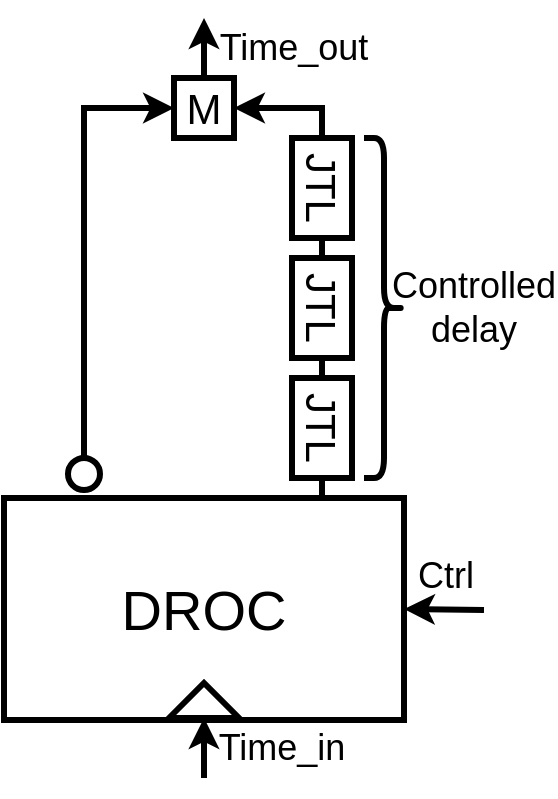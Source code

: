 <mxfile version="24.2.3" type="google">
  <diagram name="Page-1" id="wSPMSMsArdjjlvC-0VFi">
    <mxGraphModel grid="1" page="1" gridSize="10" guides="1" tooltips="1" connect="1" arrows="1" fold="1" pageScale="1" pageWidth="850" pageHeight="1100" math="0" shadow="0">
      <root>
        <mxCell id="0" />
        <mxCell id="1" parent="0" />
        <mxCell id="t5c1oDLXOIsxbmZu2U_f-7" style="edgeStyle=orthogonalEdgeStyle;rounded=0;orthogonalLoop=1;jettySize=auto;html=1;exitX=0.25;exitY=0;exitDx=0;exitDy=0;entryX=0;entryY=0.5;entryDx=0;entryDy=0;strokeWidth=3;fontSize=15;" edge="1" parent="1" source="t5c1oDLXOIsxbmZu2U_f-3" target="t5c1oDLXOIsxbmZu2U_f-37">
          <mxGeometry relative="1" as="geometry">
            <mxPoint x="200" y="230" as="targetPoint" />
            <Array as="points">
              <mxPoint x="200" y="401" />
              <mxPoint x="200" y="225" />
            </Array>
          </mxGeometry>
        </mxCell>
        <mxCell id="t5c1oDLXOIsxbmZu2U_f-1" value="&lt;font style=&quot;font-size: 28px;&quot;&gt;DROC&lt;/font&gt;" style="rounded=0;whiteSpace=wrap;html=1;strokeWidth=3;fontSize=15;" vertex="1" parent="1">
          <mxGeometry x="160" y="420" width="200" height="111" as="geometry" />
        </mxCell>
        <mxCell id="t5c1oDLXOIsxbmZu2U_f-2" value="" style="triangle;whiteSpace=wrap;html=1;rotation=-90;strokeWidth=3;fontSize=15;" vertex="1" parent="1">
          <mxGeometry x="251.25" y="503.75" width="17.5" height="35" as="geometry" />
        </mxCell>
        <mxCell id="t5c1oDLXOIsxbmZu2U_f-24" style="edgeStyle=orthogonalEdgeStyle;rounded=0;orthogonalLoop=1;jettySize=auto;html=1;exitX=0;exitY=0.5;exitDx=0;exitDy=0;strokeWidth=3;fontSize=15;endArrow=none;endFill=0;" edge="1" parent="1">
          <mxGeometry relative="1" as="geometry">
            <mxPoint x="318.992" y="410" as="targetPoint" />
            <mxPoint x="319" y="420" as="sourcePoint" />
          </mxGeometry>
        </mxCell>
        <mxCell id="t5c1oDLXOIsxbmZu2U_f-25" style="edgeStyle=orthogonalEdgeStyle;rounded=0;orthogonalLoop=1;jettySize=auto;html=1;exitX=0;exitY=0.5;exitDx=0;exitDy=0;strokeWidth=3;fontSize=15;endArrow=none;endFill=0;" edge="1" parent="1" source="t5c1oDLXOIsxbmZu2U_f-26">
          <mxGeometry relative="1" as="geometry">
            <mxPoint x="318.992" y="350" as="targetPoint" />
          </mxGeometry>
        </mxCell>
        <mxCell id="t5c1oDLXOIsxbmZu2U_f-26" value="&lt;font style=&quot;font-size: 21px;&quot;&gt;JTL&lt;br style=&quot;font-size: 21px;&quot;&gt;&lt;/font&gt;" style="rounded=0;whiteSpace=wrap;html=1;rotation=90;strokeWidth=3;fontSize=21;" vertex="1" parent="1">
          <mxGeometry x="294" y="370" width="50" height="30" as="geometry" />
        </mxCell>
        <mxCell id="t5c1oDLXOIsxbmZu2U_f-27" style="edgeStyle=orthogonalEdgeStyle;rounded=0;orthogonalLoop=1;jettySize=auto;html=1;exitX=0;exitY=0.5;exitDx=0;exitDy=0;strokeWidth=3;fontSize=15;endArrow=none;endFill=0;" edge="1" parent="1" source="t5c1oDLXOIsxbmZu2U_f-28">
          <mxGeometry relative="1" as="geometry">
            <mxPoint x="318.992" y="290" as="targetPoint" />
          </mxGeometry>
        </mxCell>
        <mxCell id="t5c1oDLXOIsxbmZu2U_f-28" value="&lt;font style=&quot;font-size: 21px;&quot;&gt;JTL&lt;br style=&quot;font-size: 21px;&quot;&gt;&lt;/font&gt;" style="rounded=0;whiteSpace=wrap;html=1;rotation=90;strokeWidth=3;fontSize=21;" vertex="1" parent="1">
          <mxGeometry x="294" y="310" width="50" height="30" as="geometry" />
        </mxCell>
        <mxCell id="t5c1oDLXOIsxbmZu2U_f-29" style="edgeStyle=orthogonalEdgeStyle;rounded=0;orthogonalLoop=1;jettySize=auto;html=1;exitX=0;exitY=0.5;exitDx=0;exitDy=0;entryX=1;entryY=0.5;entryDx=0;entryDy=0;strokeWidth=3;fontSize=15;" edge="1" parent="1" source="t5c1oDLXOIsxbmZu2U_f-30" target="t5c1oDLXOIsxbmZu2U_f-37">
          <mxGeometry relative="1" as="geometry">
            <mxPoint x="318.992" y="230" as="targetPoint" />
            <Array as="points">
              <mxPoint x="319" y="225" />
            </Array>
          </mxGeometry>
        </mxCell>
        <mxCell id="t5c1oDLXOIsxbmZu2U_f-30" value="&lt;font style=&quot;font-size: 21px;&quot;&gt;JTL&lt;br style=&quot;font-size: 21px;&quot;&gt;&lt;/font&gt;" style="rounded=0;whiteSpace=wrap;html=1;rotation=90;strokeWidth=3;fontSize=21;" vertex="1" parent="1">
          <mxGeometry x="294" y="250" width="50" height="30" as="geometry" />
        </mxCell>
        <mxCell id="t5c1oDLXOIsxbmZu2U_f-31" value="" style="shape=curlyBracket;whiteSpace=wrap;html=1;rounded=1;flipH=1;labelPosition=right;verticalLabelPosition=middle;align=left;verticalAlign=middle;strokeWidth=3;fontSize=15;" vertex="1" parent="1">
          <mxGeometry x="340" y="240" width="20" height="170" as="geometry" />
        </mxCell>
        <mxCell id="t5c1oDLXOIsxbmZu2U_f-32" value="Controlled&lt;br style=&quot;font-size: 18px;&quot;&gt;delay" style="text;html=1;align=center;verticalAlign=middle;whiteSpace=wrap;rounded=0;strokeWidth=3;fontSize=18;" vertex="1" parent="1">
          <mxGeometry x="365" y="310" width="60" height="30" as="geometry" />
        </mxCell>
        <mxCell id="t5c1oDLXOIsxbmZu2U_f-33" value="" style="endArrow=classic;html=1;rounded=0;entryX=1;entryY=0.5;entryDx=0;entryDy=0;strokeWidth=3;fontSize=15;" edge="1" parent="1" target="t5c1oDLXOIsxbmZu2U_f-1">
          <mxGeometry width="50" height="50" relative="1" as="geometry">
            <mxPoint x="400" y="476" as="sourcePoint" />
            <mxPoint x="380" y="449.8" as="targetPoint" />
          </mxGeometry>
        </mxCell>
        <mxCell id="t5c1oDLXOIsxbmZu2U_f-34" value="Ctrl" style="text;html=1;align=center;verticalAlign=middle;whiteSpace=wrap;rounded=0;strokeWidth=3;fontSize=18;" vertex="1" parent="1">
          <mxGeometry x="351" y="444" width="60" height="30" as="geometry" />
        </mxCell>
        <mxCell id="t5c1oDLXOIsxbmZu2U_f-35" value="" style="endArrow=classic;html=1;rounded=0;entryX=0;entryY=0.5;entryDx=0;entryDy=0;strokeWidth=3;fontSize=15;" edge="1" parent="1" target="t5c1oDLXOIsxbmZu2U_f-2">
          <mxGeometry width="50" height="50" relative="1" as="geometry">
            <mxPoint x="260" y="560" as="sourcePoint" />
            <mxPoint x="258" y="550" as="targetPoint" />
          </mxGeometry>
        </mxCell>
        <mxCell id="t5c1oDLXOIsxbmZu2U_f-36" value="Time_in" style="text;html=1;align=center;verticalAlign=middle;whiteSpace=wrap;rounded=0;strokeWidth=3;fontSize=18;" vertex="1" parent="1">
          <mxGeometry x="268.75" y="531" width="60" height="27" as="geometry" />
        </mxCell>
        <mxCell id="t5c1oDLXOIsxbmZu2U_f-38" style="edgeStyle=orthogonalEdgeStyle;rounded=0;orthogonalLoop=1;jettySize=auto;html=1;exitX=0.5;exitY=0;exitDx=0;exitDy=0;strokeWidth=3;fontSize=15;" edge="1" parent="1" source="t5c1oDLXOIsxbmZu2U_f-37">
          <mxGeometry relative="1" as="geometry">
            <mxPoint x="260" y="180" as="targetPoint" />
          </mxGeometry>
        </mxCell>
        <mxCell id="t5c1oDLXOIsxbmZu2U_f-37" value="&lt;font style=&quot;font-size: 21px;&quot;&gt;M&lt;/font&gt;" style="whiteSpace=wrap;html=1;aspect=fixed;strokeWidth=3;fontSize=21;" vertex="1" parent="1">
          <mxGeometry x="245" y="210" width="30" height="30" as="geometry" />
        </mxCell>
        <mxCell id="t5c1oDLXOIsxbmZu2U_f-39" value="Time_out" style="text;html=1;align=center;verticalAlign=middle;whiteSpace=wrap;rounded=0;strokeWidth=3;fontSize=18;" vertex="1" parent="1">
          <mxGeometry x="275" y="180" width="60" height="30" as="geometry" />
        </mxCell>
        <mxCell id="t5c1oDLXOIsxbmZu2U_f-3" value="" style="ellipse;whiteSpace=wrap;html=1;aspect=fixed;strokeWidth=3;fontSize=15;" vertex="1" parent="1">
          <mxGeometry x="192" y="400" width="16" height="16" as="geometry" />
        </mxCell>
      </root>
    </mxGraphModel>
  </diagram>
</mxfile>
